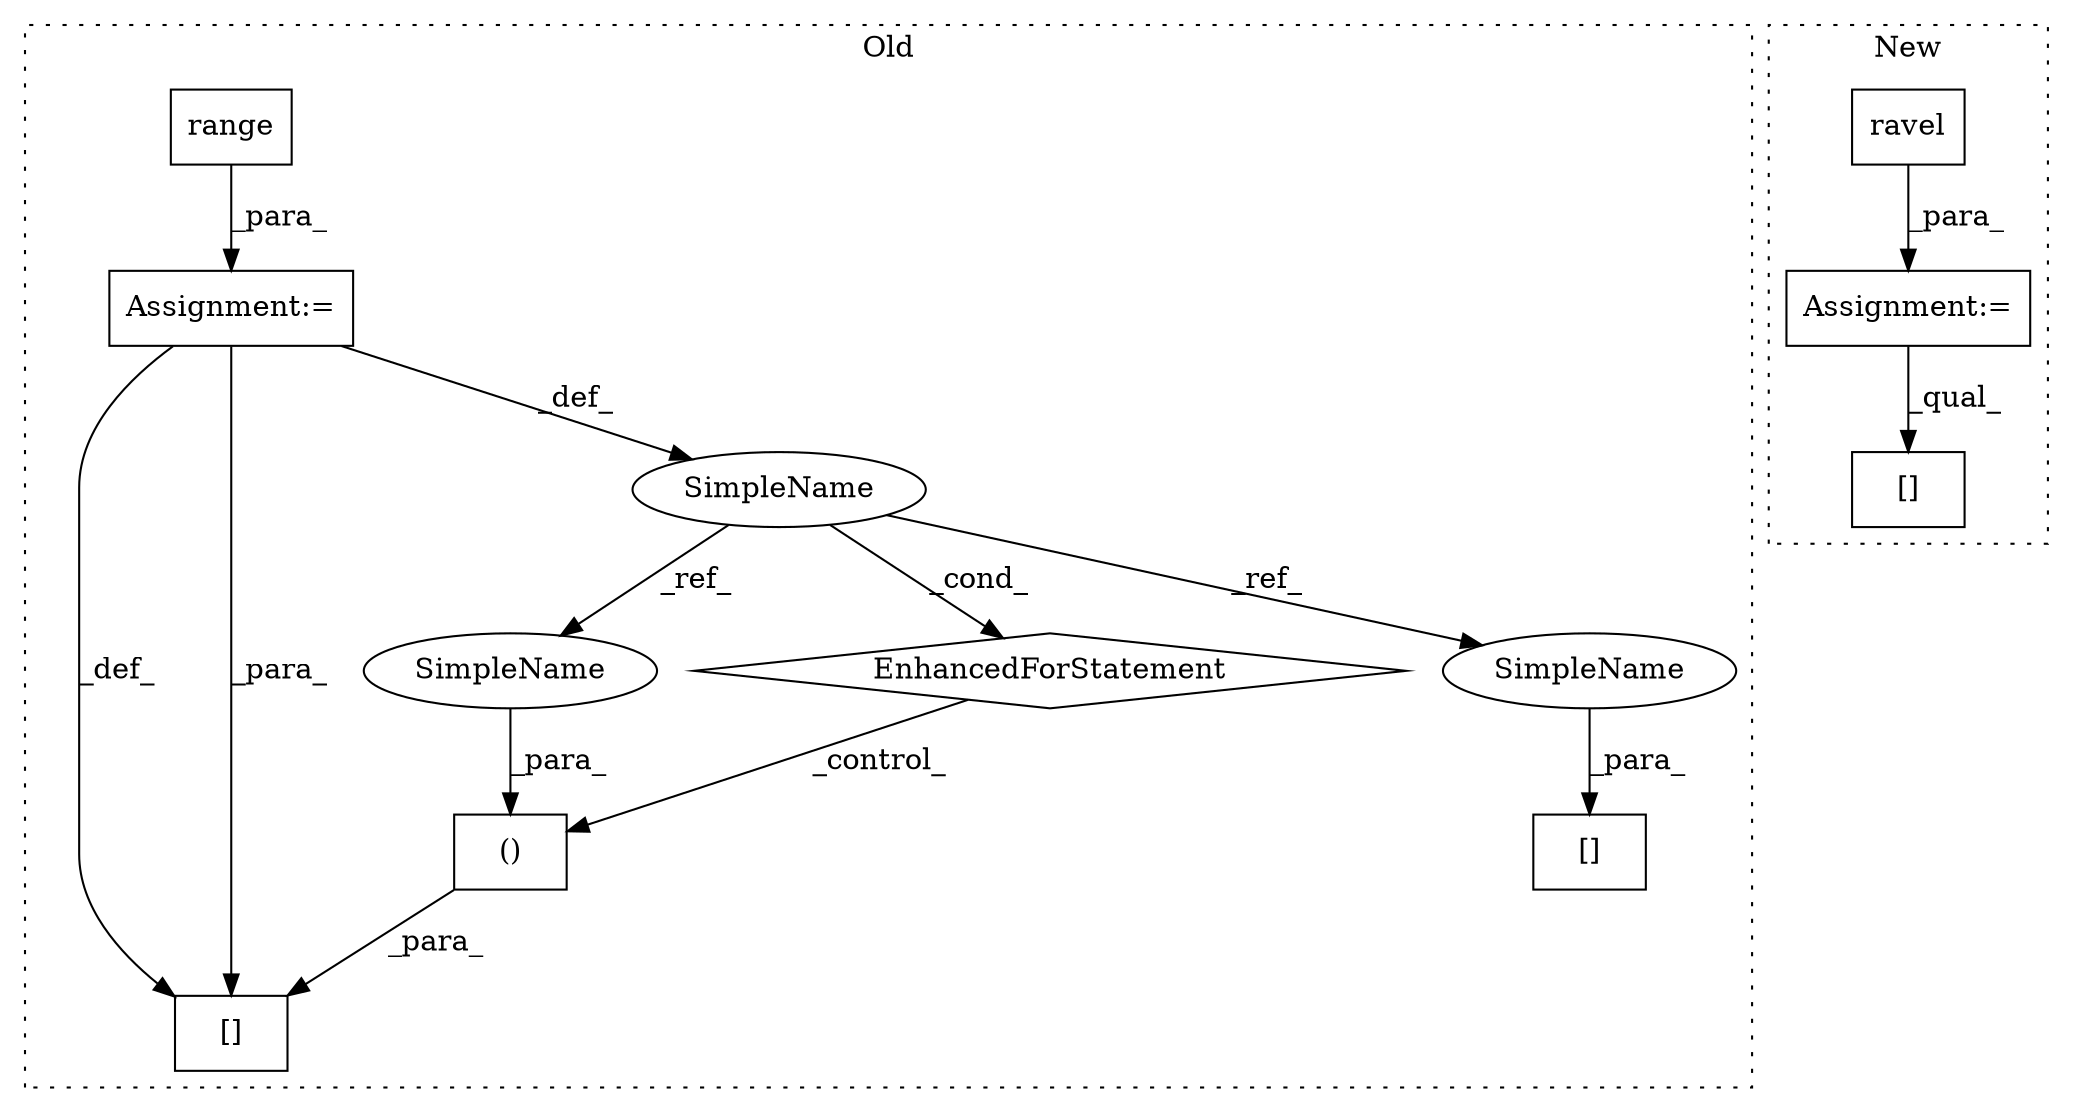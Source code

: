 digraph G {
subgraph cluster0 {
1 [label="range" a="32" s="464,471" l="6,1" shape="box"];
3 [label="EnhancedForStatement" a="70" s="403,472" l="53,2" shape="diamond"];
5 [label="Assignment:=" a="7" s="403,472" l="53,2" shape="box"];
6 [label="[]" a="2" s="598,601" l="2,1" shape="box"];
7 [label="()" a="106" s="578" l="15" shape="box"];
8 [label="[]" a="2" s="567,593" l="11,2" shape="box"];
10 [label="SimpleName" a="42" s="460" l="1" shape="ellipse"];
11 [label="SimpleName" a="42" s="600" l="1" shape="ellipse"];
12 [label="SimpleName" a="42" s="578" l="1" shape="ellipse"];
label = "Old";
style="dotted";
}
subgraph cluster1 {
2 [label="ravel" a="32" s="346" l="7" shape="box"];
4 [label="Assignment:=" a="7" s="334" l="1" shape="box"];
9 [label="[]" a="2" s="368,408" l="7,2" shape="box"];
label = "New";
style="dotted";
}
1 -> 5 [label="_para_"];
2 -> 4 [label="_para_"];
3 -> 7 [label="_control_"];
4 -> 9 [label="_qual_"];
5 -> 8 [label="_def_"];
5 -> 8 [label="_para_"];
5 -> 10 [label="_def_"];
7 -> 8 [label="_para_"];
10 -> 11 [label="_ref_"];
10 -> 3 [label="_cond_"];
10 -> 12 [label="_ref_"];
11 -> 6 [label="_para_"];
12 -> 7 [label="_para_"];
}